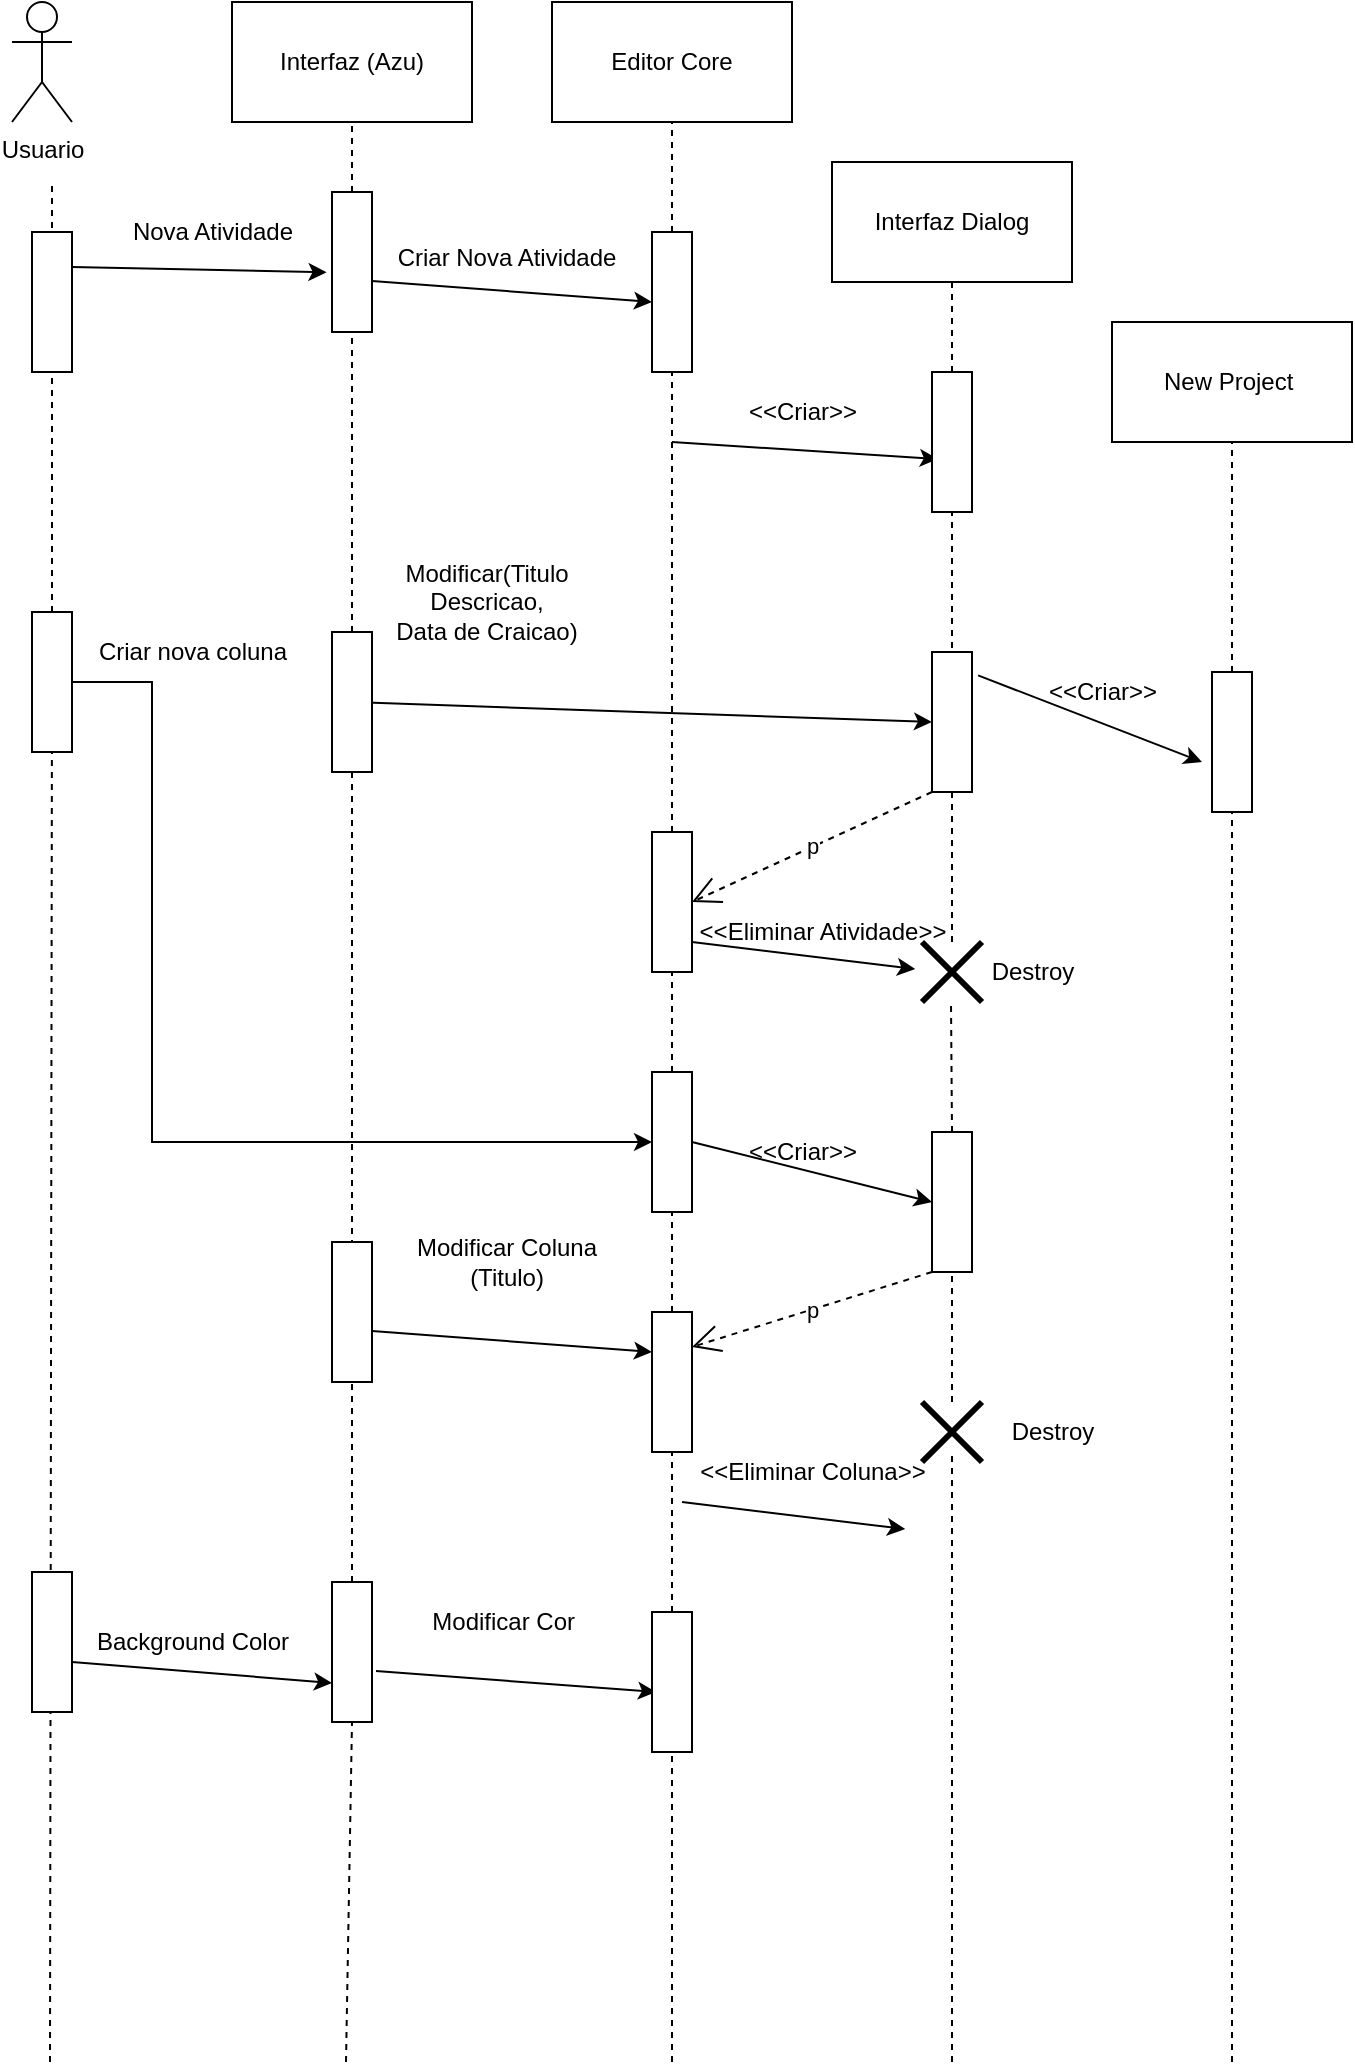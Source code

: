 <mxfile version="21.6.7" type="github">
  <diagram name="Page-1" id="2YBvvXClWsGukQMizWep">
    <mxGraphModel dx="883" dy="399" grid="1" gridSize="10" guides="1" tooltips="1" connect="1" arrows="1" fold="1" page="1" pageScale="1" pageWidth="850" pageHeight="1100" math="0" shadow="0">
      <root>
        <mxCell id="0" />
        <mxCell id="1" parent="0" />
        <mxCell id="lIjqSCZZXQOpKgnv88Nd-1" value="Usuario" style="shape=umlActor;verticalLabelPosition=bottom;verticalAlign=top;html=1;outlineConnect=0;" vertex="1" parent="1">
          <mxGeometry x="50" y="70" width="30" height="60" as="geometry" />
        </mxCell>
        <mxCell id="lIjqSCZZXQOpKgnv88Nd-2" value="Interfaz (Azu)" style="rounded=0;whiteSpace=wrap;html=1;" vertex="1" parent="1">
          <mxGeometry x="160" y="70" width="120" height="60" as="geometry" />
        </mxCell>
        <mxCell id="lIjqSCZZXQOpKgnv88Nd-3" value="Editor Core" style="rounded=0;whiteSpace=wrap;html=1;" vertex="1" parent="1">
          <mxGeometry x="320" y="70" width="120" height="60" as="geometry" />
        </mxCell>
        <mxCell id="lIjqSCZZXQOpKgnv88Nd-4" value="" style="endArrow=none;dashed=1;html=1;rounded=0;" edge="1" parent="1">
          <mxGeometry width="50" height="50" relative="1" as="geometry">
            <mxPoint x="70" y="375" as="sourcePoint" />
            <mxPoint x="70" y="160" as="targetPoint" />
          </mxGeometry>
        </mxCell>
        <mxCell id="lIjqSCZZXQOpKgnv88Nd-5" value="" style="endArrow=none;dashed=1;html=1;rounded=0;entryX=0.5;entryY=1;entryDx=0;entryDy=0;" edge="1" parent="1" source="lIjqSCZZXQOpKgnv88Nd-11" target="lIjqSCZZXQOpKgnv88Nd-2">
          <mxGeometry width="50" height="50" relative="1" as="geometry">
            <mxPoint x="219.23" y="410" as="sourcePoint" />
            <mxPoint x="219.23" y="160" as="targetPoint" />
          </mxGeometry>
        </mxCell>
        <mxCell id="lIjqSCZZXQOpKgnv88Nd-6" value="" style="endArrow=none;dashed=1;html=1;rounded=0;entryX=0.5;entryY=1;entryDx=0;entryDy=0;" edge="1" parent="1" source="lIjqSCZZXQOpKgnv88Nd-14" target="lIjqSCZZXQOpKgnv88Nd-3">
          <mxGeometry width="50" height="50" relative="1" as="geometry">
            <mxPoint x="379.23" y="400" as="sourcePoint" />
            <mxPoint x="379.23" y="150" as="targetPoint" />
          </mxGeometry>
        </mxCell>
        <mxCell id="lIjqSCZZXQOpKgnv88Nd-10" value="" style="rounded=0;whiteSpace=wrap;html=1;rotation=90;" vertex="1" parent="1">
          <mxGeometry x="35" y="210" width="70" height="20" as="geometry" />
        </mxCell>
        <mxCell id="lIjqSCZZXQOpKgnv88Nd-13" value="" style="endArrow=none;dashed=1;html=1;rounded=0;entryX=1;entryY=0.5;entryDx=0;entryDy=0;" edge="1" parent="1" source="lIjqSCZZXQOpKgnv88Nd-73" target="lIjqSCZZXQOpKgnv88Nd-11">
          <mxGeometry width="50" height="50" relative="1" as="geometry">
            <mxPoint x="217" y="1100" as="sourcePoint" />
            <mxPoint x="220" y="130" as="targetPoint" />
          </mxGeometry>
        </mxCell>
        <mxCell id="lIjqSCZZXQOpKgnv88Nd-11" value="" style="rounded=0;whiteSpace=wrap;html=1;rotation=90;" vertex="1" parent="1">
          <mxGeometry x="185" y="190" width="70" height="20" as="geometry" />
        </mxCell>
        <mxCell id="lIjqSCZZXQOpKgnv88Nd-15" value="" style="endArrow=none;dashed=1;html=1;rounded=0;" edge="1" parent="1" source="lIjqSCZZXQOpKgnv88Nd-28" target="lIjqSCZZXQOpKgnv88Nd-14">
          <mxGeometry width="50" height="50" relative="1" as="geometry">
            <mxPoint x="377" y="750" as="sourcePoint" />
            <mxPoint x="380" y="130" as="targetPoint" />
          </mxGeometry>
        </mxCell>
        <mxCell id="lIjqSCZZXQOpKgnv88Nd-14" value="" style="rounded=0;whiteSpace=wrap;html=1;rotation=90;" vertex="1" parent="1">
          <mxGeometry x="345" y="210" width="70" height="20" as="geometry" />
        </mxCell>
        <mxCell id="lIjqSCZZXQOpKgnv88Nd-16" value="" style="endArrow=classic;html=1;rounded=0;exitX=0.25;exitY=0;exitDx=0;exitDy=0;entryX=0.574;entryY=1.136;entryDx=0;entryDy=0;entryPerimeter=0;" edge="1" parent="1" source="lIjqSCZZXQOpKgnv88Nd-10" target="lIjqSCZZXQOpKgnv88Nd-11">
          <mxGeometry width="50" height="50" relative="1" as="geometry">
            <mxPoint x="170" y="250" as="sourcePoint" />
            <mxPoint x="220" y="200" as="targetPoint" />
          </mxGeometry>
        </mxCell>
        <mxCell id="lIjqSCZZXQOpKgnv88Nd-17" value="Nova Atividade" style="text;html=1;align=center;verticalAlign=middle;resizable=0;points=[];autosize=1;strokeColor=none;fillColor=none;" vertex="1" parent="1">
          <mxGeometry x="100" y="170" width="100" height="30" as="geometry" />
        </mxCell>
        <mxCell id="lIjqSCZZXQOpKgnv88Nd-18" value="" style="endArrow=classic;html=1;rounded=0;exitX=0.167;exitY=-0.152;exitDx=0;exitDy=0;exitPerimeter=0;entryX=0.5;entryY=1;entryDx=0;entryDy=0;" edge="1" parent="1" target="lIjqSCZZXQOpKgnv88Nd-14">
          <mxGeometry width="50" height="50" relative="1" as="geometry">
            <mxPoint x="230" y="209.5" as="sourcePoint" />
            <mxPoint x="354" y="217.5" as="targetPoint" />
          </mxGeometry>
        </mxCell>
        <mxCell id="lIjqSCZZXQOpKgnv88Nd-19" value="Criar Nova Atividade" style="text;html=1;align=center;verticalAlign=middle;resizable=0;points=[];autosize=1;strokeColor=none;fillColor=none;" vertex="1" parent="1">
          <mxGeometry x="232" y="182.5" width="130" height="30" as="geometry" />
        </mxCell>
        <mxCell id="lIjqSCZZXQOpKgnv88Nd-20" value="" style="endArrow=none;dashed=1;html=1;rounded=0;entryX=0.5;entryY=1;entryDx=0;entryDy=0;" edge="1" source="lIjqSCZZXQOpKgnv88Nd-39" target="lIjqSCZZXQOpKgnv88Nd-22" parent="1">
          <mxGeometry width="50" height="50" relative="1" as="geometry">
            <mxPoint x="660" y="630" as="sourcePoint" />
            <mxPoint x="509.23" y="220" as="targetPoint" />
          </mxGeometry>
        </mxCell>
        <mxCell id="lIjqSCZZXQOpKgnv88Nd-22" value="New Project&amp;nbsp;" style="rounded=0;whiteSpace=wrap;html=1;" vertex="1" parent="1">
          <mxGeometry x="600" y="230" width="120" height="60" as="geometry" />
        </mxCell>
        <mxCell id="lIjqSCZZXQOpKgnv88Nd-23" value="" style="endArrow=classic;html=1;rounded=0;exitX=0.167;exitY=-0.152;exitDx=0;exitDy=0;exitPerimeter=0;entryX=0.622;entryY=0.853;entryDx=0;entryDy=0;entryPerimeter=0;" edge="1" parent="1" target="lIjqSCZZXQOpKgnv88Nd-21">
          <mxGeometry width="50" height="50" relative="1" as="geometry">
            <mxPoint x="380" y="290" as="sourcePoint" />
            <mxPoint x="500" y="300" as="targetPoint" />
          </mxGeometry>
        </mxCell>
        <mxCell id="lIjqSCZZXQOpKgnv88Nd-24" value="&amp;lt;&amp;lt;Criar&amp;gt;&amp;gt;" style="text;html=1;align=center;verticalAlign=middle;resizable=0;points=[];autosize=1;strokeColor=none;fillColor=none;" vertex="1" parent="1">
          <mxGeometry x="405" y="260" width="80" height="30" as="geometry" />
        </mxCell>
        <mxCell id="lIjqSCZZXQOpKgnv88Nd-26" value="" style="endArrow=none;dashed=1;html=1;rounded=0;entryX=1;entryY=0.5;entryDx=0;entryDy=0;" edge="1" parent="1" target="lIjqSCZZXQOpKgnv88Nd-25">
          <mxGeometry width="50" height="50" relative="1" as="geometry">
            <mxPoint x="520" y="540" as="sourcePoint" />
            <mxPoint x="510" y="200" as="targetPoint" />
          </mxGeometry>
        </mxCell>
        <mxCell id="lIjqSCZZXQOpKgnv88Nd-27" value="" style="endArrow=classic;html=1;rounded=0;entryX=0.5;entryY=1;entryDx=0;entryDy=0;" edge="1" parent="1" target="lIjqSCZZXQOpKgnv88Nd-25">
          <mxGeometry width="50" height="50" relative="1" as="geometry">
            <mxPoint x="220" y="420" as="sourcePoint" />
            <mxPoint x="510" y="310" as="targetPoint" />
          </mxGeometry>
        </mxCell>
        <mxCell id="lIjqSCZZXQOpKgnv88Nd-29" value="" style="endArrow=none;dashed=1;html=1;rounded=0;" edge="1" parent="1" source="lIjqSCZZXQOpKgnv88Nd-48" target="lIjqSCZZXQOpKgnv88Nd-28">
          <mxGeometry width="50" height="50" relative="1" as="geometry">
            <mxPoint x="377" y="750" as="sourcePoint" />
            <mxPoint x="380" y="255" as="targetPoint" />
          </mxGeometry>
        </mxCell>
        <mxCell id="lIjqSCZZXQOpKgnv88Nd-28" value="" style="rounded=0;whiteSpace=wrap;html=1;rotation=90;" vertex="1" parent="1">
          <mxGeometry x="345" y="510" width="70" height="20" as="geometry" />
        </mxCell>
        <mxCell id="lIjqSCZZXQOpKgnv88Nd-30" value="p" style="endArrow=open;endSize=12;dashed=1;html=1;rounded=0;exitX=1;exitY=1;exitDx=0;exitDy=0;" edge="1" parent="1" source="lIjqSCZZXQOpKgnv88Nd-25">
          <mxGeometry width="160" relative="1" as="geometry">
            <mxPoint x="320" y="590" as="sourcePoint" />
            <mxPoint x="390" y="520" as="targetPoint" />
          </mxGeometry>
        </mxCell>
        <mxCell id="lIjqSCZZXQOpKgnv88Nd-31" value="" style="endArrow=classic;html=1;rounded=0;exitX=0.5;exitY=0;exitDx=0;exitDy=0;entryX=0.408;entryY=0.919;entryDx=0;entryDy=0;entryPerimeter=0;" edge="1" parent="1">
          <mxGeometry width="50" height="50" relative="1" as="geometry">
            <mxPoint x="390" y="540" as="sourcePoint" />
            <mxPoint x="501.62" y="553.56" as="targetPoint" />
          </mxGeometry>
        </mxCell>
        <mxCell id="lIjqSCZZXQOpKgnv88Nd-35" value="" style="shape=umlDestroy;whiteSpace=wrap;html=1;strokeWidth=3;targetShapes=umlLifeline;" vertex="1" parent="1">
          <mxGeometry x="505" y="540" width="30" height="30" as="geometry" />
        </mxCell>
        <mxCell id="lIjqSCZZXQOpKgnv88Nd-36" value="&amp;lt;&amp;lt;Eliminar Atividade&amp;gt;&amp;gt;" style="text;html=1;align=center;verticalAlign=middle;resizable=0;points=[];autosize=1;strokeColor=none;fillColor=none;" vertex="1" parent="1">
          <mxGeometry x="380" y="520" width="150" height="30" as="geometry" />
        </mxCell>
        <mxCell id="lIjqSCZZXQOpKgnv88Nd-37" value="Interfaz Dialog" style="rounded=0;whiteSpace=wrap;html=1;" vertex="1" parent="1">
          <mxGeometry x="460" y="150" width="120" height="60" as="geometry" />
        </mxCell>
        <mxCell id="lIjqSCZZXQOpKgnv88Nd-38" value="" style="endArrow=none;dashed=1;html=1;rounded=0;entryX=0.5;entryY=1;entryDx=0;entryDy=0;" edge="1" target="lIjqSCZZXQOpKgnv88Nd-37" parent="1" source="lIjqSCZZXQOpKgnv88Nd-21">
          <mxGeometry width="50" height="50" relative="1" as="geometry">
            <mxPoint x="520" y="405" as="sourcePoint" />
            <mxPoint x="519.23" y="230" as="targetPoint" />
            <Array as="points" />
          </mxGeometry>
        </mxCell>
        <mxCell id="lIjqSCZZXQOpKgnv88Nd-41" value="" style="endArrow=none;dashed=1;html=1;rounded=0;entryX=1;entryY=0.5;entryDx=0;entryDy=0;" edge="1" parent="1" target="lIjqSCZZXQOpKgnv88Nd-39">
          <mxGeometry width="50" height="50" relative="1" as="geometry">
            <mxPoint x="660" y="1100" as="sourcePoint" />
            <mxPoint x="660" y="290" as="targetPoint" />
          </mxGeometry>
        </mxCell>
        <mxCell id="lIjqSCZZXQOpKgnv88Nd-39" value="" style="rounded=0;whiteSpace=wrap;html=1;rotation=90;" vertex="1" parent="1">
          <mxGeometry x="625" y="430" width="70" height="20" as="geometry" />
        </mxCell>
        <mxCell id="lIjqSCZZXQOpKgnv88Nd-42" value="&amp;lt;&amp;lt;Criar&amp;gt;&amp;gt;" style="text;html=1;align=center;verticalAlign=middle;resizable=0;points=[];autosize=1;strokeColor=none;fillColor=none;" vertex="1" parent="1">
          <mxGeometry x="555" y="400" width="80" height="30" as="geometry" />
        </mxCell>
        <mxCell id="lIjqSCZZXQOpKgnv88Nd-43" value="" style="endArrow=classic;html=1;rounded=0;exitX=0.167;exitY=-0.152;exitDx=0;exitDy=0;exitPerimeter=0;" edge="1" parent="1" source="lIjqSCZZXQOpKgnv88Nd-25">
          <mxGeometry width="50" height="50" relative="1" as="geometry">
            <mxPoint x="525" y="440" as="sourcePoint" />
            <mxPoint x="645" y="450" as="targetPoint" />
          </mxGeometry>
        </mxCell>
        <mxCell id="lIjqSCZZXQOpKgnv88Nd-44" value="Modificar(Titulo&lt;br&gt;Descricao, &lt;br&gt;Data de Craicao)" style="text;html=1;align=center;verticalAlign=middle;resizable=0;points=[];autosize=1;strokeColor=none;fillColor=none;" vertex="1" parent="1">
          <mxGeometry x="232" y="340" width="110" height="60" as="geometry" />
        </mxCell>
        <mxCell id="lIjqSCZZXQOpKgnv88Nd-46" value="" style="endArrow=none;dashed=1;html=1;rounded=0;" edge="1" parent="1" target="lIjqSCZZXQOpKgnv88Nd-45">
          <mxGeometry width="50" height="50" relative="1" as="geometry">
            <mxPoint x="69" y="1100" as="sourcePoint" />
            <mxPoint x="70" y="445" as="targetPoint" />
          </mxGeometry>
        </mxCell>
        <mxCell id="lIjqSCZZXQOpKgnv88Nd-45" value="" style="rounded=0;whiteSpace=wrap;html=1;rotation=90;" vertex="1" parent="1">
          <mxGeometry x="35" y="400" width="70" height="20" as="geometry" />
        </mxCell>
        <mxCell id="lIjqSCZZXQOpKgnv88Nd-49" value="" style="endArrow=classic;html=1;rounded=0;exitX=0.5;exitY=0;exitDx=0;exitDy=0;" edge="1" parent="1" source="lIjqSCZZXQOpKgnv88Nd-45" target="lIjqSCZZXQOpKgnv88Nd-48">
          <mxGeometry width="50" height="50" relative="1" as="geometry">
            <mxPoint x="80" y="540" as="sourcePoint" />
            <mxPoint x="220" y="560" as="targetPoint" />
            <Array as="points">
              <mxPoint x="120" y="410" />
              <mxPoint x="120" y="640" />
            </Array>
          </mxGeometry>
        </mxCell>
        <mxCell id="lIjqSCZZXQOpKgnv88Nd-51" value="Criar nova coluna" style="text;html=1;align=center;verticalAlign=middle;resizable=0;points=[];autosize=1;strokeColor=none;fillColor=none;" vertex="1" parent="1">
          <mxGeometry x="80" y="380" width="120" height="30" as="geometry" />
        </mxCell>
        <mxCell id="lIjqSCZZXQOpKgnv88Nd-52" value="" style="endArrow=none;dashed=1;html=1;rounded=0;" edge="1" parent="1" source="lIjqSCZZXQOpKgnv88Nd-65" target="lIjqSCZZXQOpKgnv88Nd-48">
          <mxGeometry width="50" height="50" relative="1" as="geometry">
            <mxPoint x="377" y="750" as="sourcePoint" />
            <mxPoint x="380" y="555" as="targetPoint" />
          </mxGeometry>
        </mxCell>
        <mxCell id="lIjqSCZZXQOpKgnv88Nd-48" value="" style="rounded=0;whiteSpace=wrap;html=1;rotation=90;" vertex="1" parent="1">
          <mxGeometry x="345" y="630" width="70" height="20" as="geometry" />
        </mxCell>
        <mxCell id="lIjqSCZZXQOpKgnv88Nd-57" value="&amp;lt;&amp;lt;Criar&amp;gt;&amp;gt;" style="text;html=1;align=center;verticalAlign=middle;resizable=0;points=[];autosize=1;strokeColor=none;fillColor=none;" vertex="1" parent="1">
          <mxGeometry x="405" y="630" width="80" height="30" as="geometry" />
        </mxCell>
        <mxCell id="lIjqSCZZXQOpKgnv88Nd-59" value="" style="endArrow=none;dashed=1;html=1;rounded=0;entryX=0.5;entryY=1;entryDx=0;entryDy=0;" edge="1" parent="1" target="lIjqSCZZXQOpKgnv88Nd-21">
          <mxGeometry width="50" height="50" relative="1" as="geometry">
            <mxPoint x="520" y="405" as="sourcePoint" />
            <mxPoint x="520" y="210" as="targetPoint" />
            <Array as="points">
              <mxPoint x="520" y="300" />
            </Array>
          </mxGeometry>
        </mxCell>
        <mxCell id="lIjqSCZZXQOpKgnv88Nd-21" value="" style="rounded=0;whiteSpace=wrap;html=1;rotation=90;" vertex="1" parent="1">
          <mxGeometry x="485" y="280" width="70" height="20" as="geometry" />
        </mxCell>
        <mxCell id="lIjqSCZZXQOpKgnv88Nd-60" value="" style="endArrow=classic;html=1;rounded=0;exitX=0.167;exitY=-0.152;exitDx=0;exitDy=0;exitPerimeter=0;" edge="1" parent="1" target="lIjqSCZZXQOpKgnv88Nd-25">
          <mxGeometry width="50" height="50" relative="1" as="geometry">
            <mxPoint x="525" y="440" as="sourcePoint" />
            <mxPoint x="645" y="450" as="targetPoint" />
          </mxGeometry>
        </mxCell>
        <mxCell id="lIjqSCZZXQOpKgnv88Nd-25" value="" style="rounded=0;whiteSpace=wrap;html=1;rotation=90;" vertex="1" parent="1">
          <mxGeometry x="485" y="420" width="70" height="20" as="geometry" />
        </mxCell>
        <mxCell id="lIjqSCZZXQOpKgnv88Nd-62" value="" style="endArrow=none;dashed=1;html=1;rounded=0;entryX=1;entryY=0.5;entryDx=0;entryDy=0;" edge="1" parent="1" source="lIjqSCZZXQOpKgnv88Nd-67" target="lIjqSCZZXQOpKgnv88Nd-61">
          <mxGeometry width="50" height="50" relative="1" as="geometry">
            <mxPoint x="520" y="725" as="sourcePoint" />
            <mxPoint x="520" y="465" as="targetPoint" />
          </mxGeometry>
        </mxCell>
        <mxCell id="lIjqSCZZXQOpKgnv88Nd-61" value="" style="rounded=0;whiteSpace=wrap;html=1;rotation=90;" vertex="1" parent="1">
          <mxGeometry x="485" y="660" width="70" height="20" as="geometry" />
        </mxCell>
        <mxCell id="lIjqSCZZXQOpKgnv88Nd-63" value="" style="endArrow=classic;html=1;rounded=0;exitX=0.5;exitY=0;exitDx=0;exitDy=0;entryX=0.5;entryY=1;entryDx=0;entryDy=0;" edge="1" parent="1" target="lIjqSCZZXQOpKgnv88Nd-61">
          <mxGeometry width="50" height="50" relative="1" as="geometry">
            <mxPoint x="390" y="640" as="sourcePoint" />
            <mxPoint x="820" y="660" as="targetPoint" />
          </mxGeometry>
        </mxCell>
        <mxCell id="lIjqSCZZXQOpKgnv88Nd-64" value="p" style="endArrow=open;endSize=12;dashed=1;html=1;rounded=0;exitX=1;exitY=1;exitDx=0;exitDy=0;entryX=0.25;entryY=0;entryDx=0;entryDy=0;" edge="1" parent="1" source="lIjqSCZZXQOpKgnv88Nd-61" target="lIjqSCZZXQOpKgnv88Nd-65">
          <mxGeometry width="160" relative="1" as="geometry">
            <mxPoint x="510" y="730" as="sourcePoint" />
            <mxPoint x="390" y="785" as="targetPoint" />
          </mxGeometry>
        </mxCell>
        <mxCell id="lIjqSCZZXQOpKgnv88Nd-66" value="" style="endArrow=classic;html=1;rounded=0;exitX=0.5;exitY=0;exitDx=0;exitDy=0;entryX=0.408;entryY=0.919;entryDx=0;entryDy=0;entryPerimeter=0;" edge="1" parent="1">
          <mxGeometry width="50" height="50" relative="1" as="geometry">
            <mxPoint x="385" y="820" as="sourcePoint" />
            <mxPoint x="496.62" y="833.56" as="targetPoint" />
          </mxGeometry>
        </mxCell>
        <mxCell id="lIjqSCZZXQOpKgnv88Nd-68" value="" style="endArrow=none;dashed=1;html=1;rounded=0;" edge="1" parent="1" target="lIjqSCZZXQOpKgnv88Nd-67">
          <mxGeometry width="50" height="50" relative="1" as="geometry">
            <mxPoint x="520" y="1100" as="sourcePoint" />
            <mxPoint x="520" y="790" as="targetPoint" />
          </mxGeometry>
        </mxCell>
        <mxCell id="lIjqSCZZXQOpKgnv88Nd-67" value="" style="shape=umlDestroy;whiteSpace=wrap;html=1;strokeWidth=3;targetShapes=umlLifeline;" vertex="1" parent="1">
          <mxGeometry x="505" y="770" width="30" height="30" as="geometry" />
        </mxCell>
        <mxCell id="lIjqSCZZXQOpKgnv88Nd-69" value="&amp;lt;&amp;lt;Eliminar Coluna&amp;gt;&amp;gt;" style="text;html=1;align=center;verticalAlign=middle;resizable=0;points=[];autosize=1;strokeColor=none;fillColor=none;" vertex="1" parent="1">
          <mxGeometry x="380" y="790" width="140" height="30" as="geometry" />
        </mxCell>
        <mxCell id="lIjqSCZZXQOpKgnv88Nd-65" value="" style="rounded=0;whiteSpace=wrap;html=1;rotation=90;" vertex="1" parent="1">
          <mxGeometry x="345" y="750" width="70" height="20" as="geometry" />
        </mxCell>
        <mxCell id="lIjqSCZZXQOpKgnv88Nd-74" value="" style="endArrow=none;dashed=1;html=1;rounded=0;entryX=1;entryY=0.5;entryDx=0;entryDy=0;" edge="1" parent="1" source="lIjqSCZZXQOpKgnv88Nd-86" target="lIjqSCZZXQOpKgnv88Nd-73">
          <mxGeometry width="50" height="50" relative="1" as="geometry">
            <mxPoint x="217" y="1100" as="sourcePoint" />
            <mxPoint x="220" y="235" as="targetPoint" />
          </mxGeometry>
        </mxCell>
        <mxCell id="lIjqSCZZXQOpKgnv88Nd-73" value="" style="rounded=0;whiteSpace=wrap;html=1;rotation=90;" vertex="1" parent="1">
          <mxGeometry x="185" y="410" width="70" height="20" as="geometry" />
        </mxCell>
        <mxCell id="lIjqSCZZXQOpKgnv88Nd-75" value="Modificar Coluna&lt;br&gt;(Titulo)" style="text;html=1;align=center;verticalAlign=middle;resizable=0;points=[];autosize=1;strokeColor=none;fillColor=none;" vertex="1" parent="1">
          <mxGeometry x="242" y="680" width="110" height="40" as="geometry" />
        </mxCell>
        <mxCell id="lIjqSCZZXQOpKgnv88Nd-76" value="" style="endArrow=classic;html=1;rounded=0;exitX=0.167;exitY=-0.152;exitDx=0;exitDy=0;exitPerimeter=0;entryX=0.5;entryY=1;entryDx=0;entryDy=0;" edge="1" parent="1">
          <mxGeometry width="50" height="50" relative="1" as="geometry">
            <mxPoint x="230" y="734.5" as="sourcePoint" />
            <mxPoint x="370" y="745" as="targetPoint" />
          </mxGeometry>
        </mxCell>
        <mxCell id="lIjqSCZZXQOpKgnv88Nd-77" value="" style="rounded=0;whiteSpace=wrap;html=1;rotation=90;" vertex="1" parent="1">
          <mxGeometry x="185" y="715" width="70" height="20" as="geometry" />
        </mxCell>
        <mxCell id="lIjqSCZZXQOpKgnv88Nd-80" value="" style="endArrow=none;dashed=1;html=1;rounded=0;entryX=1;entryY=0.5;entryDx=0;entryDy=0;" edge="1" parent="1" source="lIjqSCZZXQOpKgnv88Nd-67">
          <mxGeometry width="50" height="50" relative="1" as="geometry">
            <mxPoint x="520" y="875" as="sourcePoint" />
            <mxPoint x="520" y="795" as="targetPoint" />
          </mxGeometry>
        </mxCell>
        <mxCell id="lIjqSCZZXQOpKgnv88Nd-81" value="" style="endArrow=none;dashed=1;html=1;rounded=0;" edge="1" parent="1" source="lIjqSCZZXQOpKgnv88Nd-90" target="lIjqSCZZXQOpKgnv88Nd-65">
          <mxGeometry width="50" height="50" relative="1" as="geometry">
            <mxPoint x="380" y="1100" as="sourcePoint" />
            <mxPoint x="378.46" y="890" as="targetPoint" />
          </mxGeometry>
        </mxCell>
        <mxCell id="lIjqSCZZXQOpKgnv88Nd-82" value="Background Color" style="text;html=1;align=center;verticalAlign=middle;resizable=0;points=[];autosize=1;strokeColor=none;fillColor=none;" vertex="1" parent="1">
          <mxGeometry x="80" y="875" width="120" height="30" as="geometry" />
        </mxCell>
        <mxCell id="lIjqSCZZXQOpKgnv88Nd-83" value="" style="rounded=0;whiteSpace=wrap;html=1;rotation=90;" vertex="1" parent="1">
          <mxGeometry x="35" y="880" width="70" height="20" as="geometry" />
        </mxCell>
        <mxCell id="lIjqSCZZXQOpKgnv88Nd-84" value="Destroy" style="text;html=1;align=center;verticalAlign=middle;resizable=0;points=[];autosize=1;strokeColor=none;fillColor=none;" vertex="1" parent="1">
          <mxGeometry x="530" y="540" width="60" height="30" as="geometry" />
        </mxCell>
        <mxCell id="lIjqSCZZXQOpKgnv88Nd-85" value="" style="endArrow=none;dashed=1;html=1;rounded=0;entryX=1;entryY=0.5;entryDx=0;entryDy=0;exitX=0;exitY=0.5;exitDx=0;exitDy=0;" edge="1" parent="1" source="lIjqSCZZXQOpKgnv88Nd-61">
          <mxGeometry width="50" height="50" relative="1" as="geometry">
            <mxPoint x="519.49" y="660" as="sourcePoint" />
            <mxPoint x="519.49" y="569" as="targetPoint" />
          </mxGeometry>
        </mxCell>
        <mxCell id="lIjqSCZZXQOpKgnv88Nd-87" value="" style="endArrow=none;dashed=1;html=1;rounded=0;entryX=1;entryY=0.5;entryDx=0;entryDy=0;" edge="1" parent="1" target="lIjqSCZZXQOpKgnv88Nd-86">
          <mxGeometry width="50" height="50" relative="1" as="geometry">
            <mxPoint x="217" y="1100" as="sourcePoint" />
            <mxPoint x="220" y="455" as="targetPoint" />
          </mxGeometry>
        </mxCell>
        <mxCell id="lIjqSCZZXQOpKgnv88Nd-86" value="" style="rounded=0;whiteSpace=wrap;html=1;rotation=90;" vertex="1" parent="1">
          <mxGeometry x="185" y="885" width="70" height="20" as="geometry" />
        </mxCell>
        <mxCell id="lIjqSCZZXQOpKgnv88Nd-88" value="Modificar Cor&amp;nbsp;" style="text;html=1;align=center;verticalAlign=middle;resizable=0;points=[];autosize=1;strokeColor=none;fillColor=none;" vertex="1" parent="1">
          <mxGeometry x="247" y="865" width="100" height="30" as="geometry" />
        </mxCell>
        <mxCell id="lIjqSCZZXQOpKgnv88Nd-89" value="" style="endArrow=classic;html=1;rounded=0;exitX=0.167;exitY=-0.152;exitDx=0;exitDy=0;exitPerimeter=0;entryX=0.5;entryY=1;entryDx=0;entryDy=0;" edge="1" parent="1">
          <mxGeometry width="50" height="50" relative="1" as="geometry">
            <mxPoint x="232" y="904.5" as="sourcePoint" />
            <mxPoint x="372" y="915" as="targetPoint" />
          </mxGeometry>
        </mxCell>
        <mxCell id="lIjqSCZZXQOpKgnv88Nd-91" value="" style="endArrow=none;dashed=1;html=1;rounded=0;" edge="1" parent="1" target="lIjqSCZZXQOpKgnv88Nd-90">
          <mxGeometry width="50" height="50" relative="1" as="geometry">
            <mxPoint x="380" y="1100" as="sourcePoint" />
            <mxPoint x="380" y="795" as="targetPoint" />
          </mxGeometry>
        </mxCell>
        <mxCell id="lIjqSCZZXQOpKgnv88Nd-90" value="" style="rounded=0;whiteSpace=wrap;html=1;rotation=90;" vertex="1" parent="1">
          <mxGeometry x="345" y="900" width="70" height="20" as="geometry" />
        </mxCell>
        <mxCell id="lIjqSCZZXQOpKgnv88Nd-97" value="" style="endArrow=classic;html=1;rounded=0;entryX=0.5;entryY=1;entryDx=0;entryDy=0;" edge="1" parent="1">
          <mxGeometry width="50" height="50" relative="1" as="geometry">
            <mxPoint x="80" y="900" as="sourcePoint" />
            <mxPoint x="210" y="910.5" as="targetPoint" />
          </mxGeometry>
        </mxCell>
        <mxCell id="lIjqSCZZXQOpKgnv88Nd-98" value="Destroy" style="text;html=1;align=center;verticalAlign=middle;resizable=0;points=[];autosize=1;strokeColor=none;fillColor=none;" vertex="1" parent="1">
          <mxGeometry x="540" y="770" width="60" height="30" as="geometry" />
        </mxCell>
      </root>
    </mxGraphModel>
  </diagram>
</mxfile>
